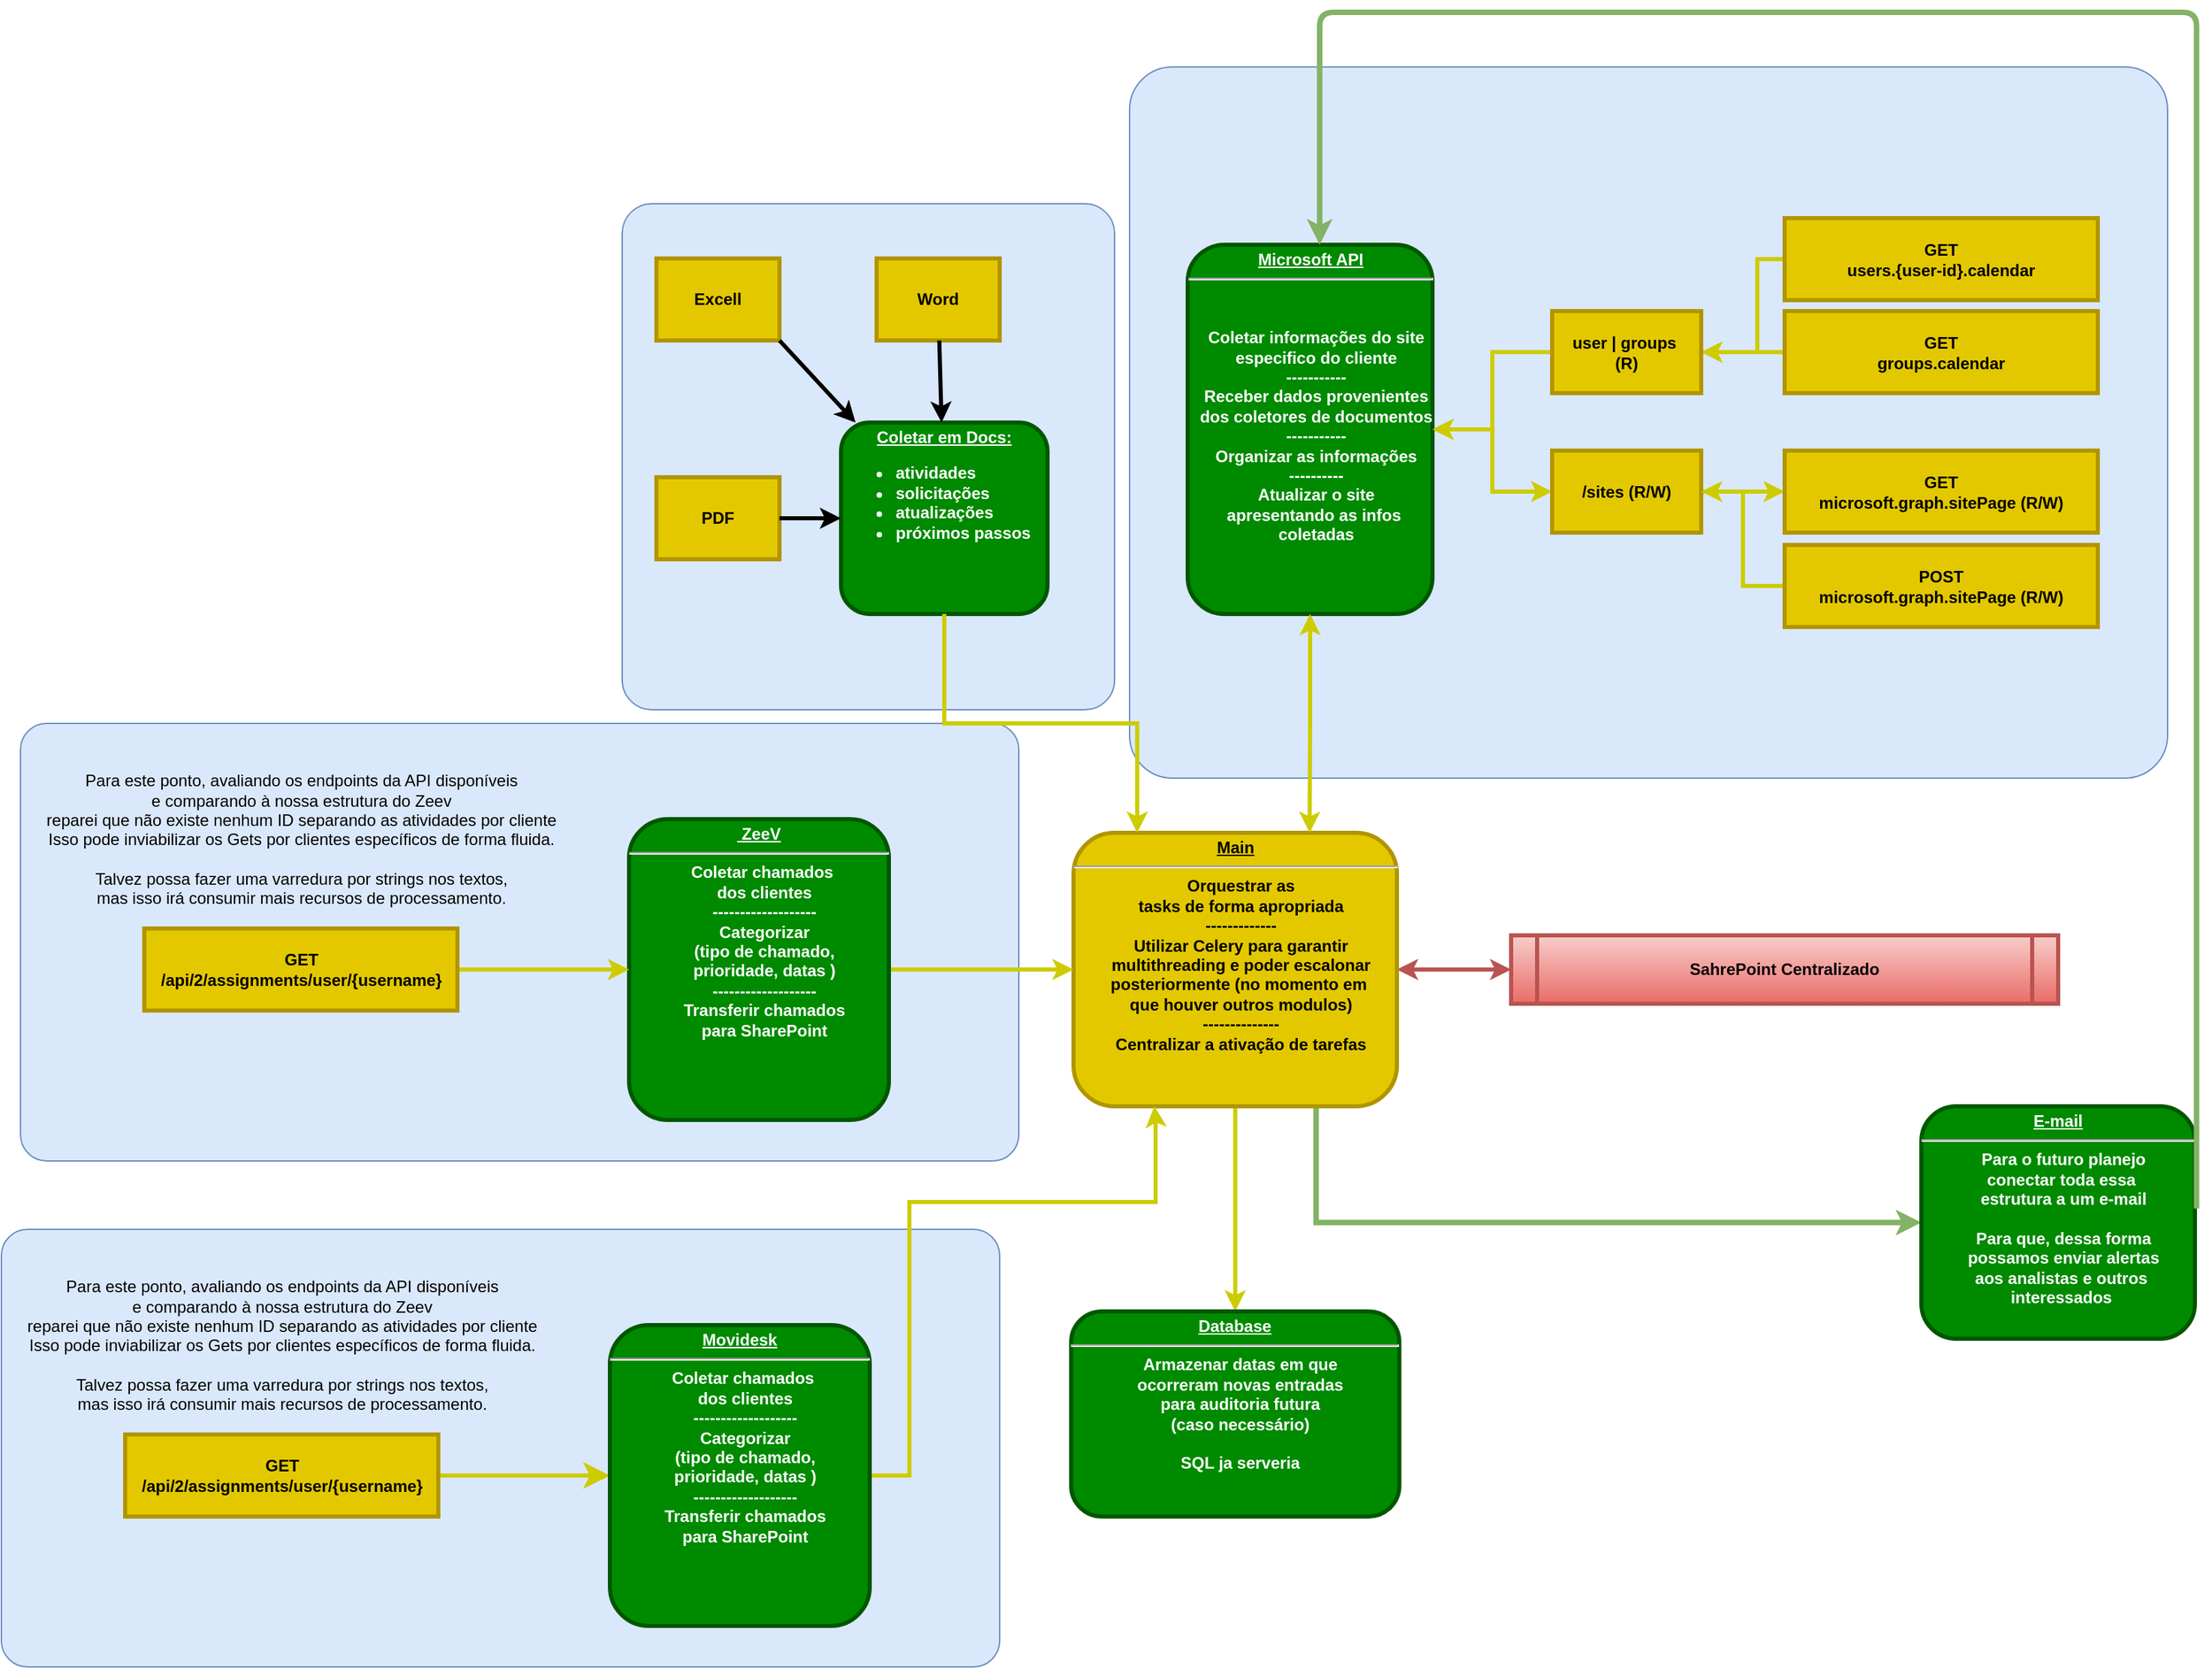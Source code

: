 <mxfile version="26.2.2">
  <diagram name="Page-1" id="c7558073-3199-34d8-9f00-42111426c3f3">
    <mxGraphModel dx="2366" dy="1011" grid="1" gridSize="10" guides="1" tooltips="1" connect="1" arrows="1" fold="1" page="1" pageScale="1" pageWidth="826" pageHeight="1169" background="none" math="0" shadow="0">
      <root>
        <mxCell id="0" />
        <mxCell id="1" parent="0" />
        <mxCell id="Nzy61xiK_Wry65fHq-do-98" value="" style="rounded=1;whiteSpace=wrap;html=1;arcSize=6;fillColor=#dae8fc;strokeColor=#6c8ebf;fontColor=#000000;" parent="1" vertex="1">
          <mxGeometry x="-506" y="550" width="730" height="320" as="geometry" />
        </mxCell>
        <mxCell id="t6GLwA7AJKDqOUCnaVTW-121" value="" style="rounded=1;whiteSpace=wrap;html=1;arcSize=6;fillColor=#dae8fc;strokeColor=#6c8ebf;" parent="1" vertex="1">
          <mxGeometry x="305" y="70" width="759" height="520" as="geometry" />
        </mxCell>
        <mxCell id="t6GLwA7AJKDqOUCnaVTW-120" value="" style="rounded=1;whiteSpace=wrap;html=1;arcSize=6;fillColor=#dae8fc;strokeColor=#6c8ebf;fontColor=#000000;" parent="1" vertex="1">
          <mxGeometry x="-66" y="170" width="360" height="370" as="geometry" />
        </mxCell>
        <mxCell id="2" value="&lt;p style=&quot;margin: 0px; margin-top: 4px; text-align: center; text-decoration: underline;&quot;&gt;&lt;span style=&quot;background-color: transparent;&quot;&gt;Coletar em Docs:&lt;/span&gt;&lt;/p&gt;&lt;ul&gt;&lt;li style=&quot;text-align: left;&quot;&gt;&lt;span style=&quot;background-color: transparent;&quot;&gt;atividades&lt;/span&gt;&lt;/li&gt;&lt;li style=&quot;text-align: left;&quot;&gt;&lt;span style=&quot;background-color: transparent;&quot;&gt;solicitações&lt;/span&gt;&lt;/li&gt;&lt;li style=&quot;text-align: left;&quot;&gt;&lt;span style=&quot;background-color: transparent;&quot;&gt;atualizações&lt;/span&gt;&lt;/li&gt;&lt;li style=&quot;text-align: left;&quot;&gt;&lt;span style=&quot;background-color: transparent;&quot;&gt;próximos passos&lt;/span&gt;&lt;/li&gt;&lt;/ul&gt;&lt;br&gt;&lt;p&gt;&lt;/p&gt;" style="verticalAlign=middle;align=center;overflow=fill;fontSize=12;fontFamily=Helvetica;html=1;rounded=1;fontStyle=1;strokeWidth=3;fillColor=#008a00;strokeColor=#005700;fontColor=#FFFFFF;" parent="1" vertex="1">
          <mxGeometry x="94" y="330" width="151" height="140" as="geometry" />
        </mxCell>
        <mxCell id="3" value="Word" style="whiteSpace=wrap;align=center;verticalAlign=middle;fontStyle=1;strokeWidth=3;fillColor=#e3c800;fontColor=#000000;strokeColor=#B09500;" parent="1" vertex="1">
          <mxGeometry x="120" y="210" width="90" height="60" as="geometry" />
        </mxCell>
        <mxCell id="4" value="PDF" style="whiteSpace=wrap;align=center;verticalAlign=middle;fontStyle=1;strokeWidth=3;fillColor=#e3c800;fontColor=#000000;strokeColor=#B09500;" parent="1" vertex="1">
          <mxGeometry x="-41" y="370" width="90" height="60" as="geometry" />
        </mxCell>
        <mxCell id="Nzy61xiK_Wry65fHq-do-108" style="edgeStyle=orthogonalEdgeStyle;rounded=0;orthogonalLoop=1;jettySize=auto;html=1;strokeWidth=3;startArrow=classic;startFill=1;strokeColor=#b85450;fillColor=#f8cecc;gradientColor=#ea6b66;fontColor=#000000;" parent="1" source="5" target="7" edge="1">
          <mxGeometry relative="1" as="geometry" />
        </mxCell>
        <mxCell id="5" value="SahrePoint Centralizado" style="shape=process;whiteSpace=wrap;align=center;verticalAlign=middle;size=0.048;fontStyle=1;strokeWidth=3;fillColor=#f8cecc;gradientColor=#ea6b66;strokeColor=#b85450;fontColor=#000000;" parent="1" vertex="1">
          <mxGeometry x="584.0" y="705" width="400" height="50" as="geometry" />
        </mxCell>
        <mxCell id="Nzy61xiK_Wry65fHq-do-100" style="edgeStyle=orthogonalEdgeStyle;rounded=0;orthogonalLoop=1;jettySize=auto;html=1;exitX=0.75;exitY=1;exitDx=0;exitDy=0;entryX=0;entryY=0.5;entryDx=0;entryDy=0;strokeColor=#82b366;strokeWidth=4;fillColor=#d5e8d4;gradientColor=#97d077;fontColor=#000000;" parent="1" source="7" target="10" edge="1">
          <mxGeometry relative="1" as="geometry">
            <Array as="points">
              <mxPoint x="441" y="915" />
            </Array>
          </mxGeometry>
        </mxCell>
        <mxCell id="Nzy61xiK_Wry65fHq-do-103" style="edgeStyle=orthogonalEdgeStyle;rounded=0;orthogonalLoop=1;jettySize=auto;html=1;entryX=0.5;entryY=0;entryDx=0;entryDy=0;strokeWidth=3;fontColor=#000000;strokeColor=#CCCC00;" parent="1" source="7" target="Nzy61xiK_Wry65fHq-do-87" edge="1">
          <mxGeometry relative="1" as="geometry" />
        </mxCell>
        <mxCell id="7" value="&lt;p style=&quot;margin: 0px; margin-top: 4px; text-align: center; text-decoration: underline;&quot;&gt;&lt;strong&gt;Main&lt;/strong&gt;&lt;/p&gt;&lt;hr&gt;&lt;p style=&quot;margin: 0px; margin-left: 8px;&quot;&gt;&lt;span style=&quot;background-color: transparent;&quot;&gt;Orquestrar as&lt;br&gt;tasks de forma apropriada&lt;br&gt;-------------&lt;br&gt;Utilizar Celery para garantir&lt;br&gt;multithreading e poder escalonar&lt;br&gt;posteriormente (no momento em&amp;nbsp;&lt;br&gt;que houver outros modulos)&lt;br&gt;--------------&lt;br&gt;Centralizar a ativação de tarefas&lt;/span&gt;&lt;/p&gt;" style="verticalAlign=middle;align=center;overflow=fill;fontSize=12;fontFamily=Helvetica;html=1;rounded=1;fontStyle=1;strokeWidth=3;fillColor=#e3c800;strokeColor=#B09500;fontColor=#000000;" parent="1" vertex="1">
          <mxGeometry x="264" y="630" width="236.5" height="200" as="geometry" />
        </mxCell>
        <mxCell id="G-wLNNY91AZwd_SBp9Xe-106" style="edgeStyle=orthogonalEdgeStyle;rounded=0;orthogonalLoop=1;jettySize=auto;html=1;strokeWidth=3;startArrow=classic;startFill=1;fontColor=#000000;strokeColor=#CCCC00;" parent="1" source="8" target="G-wLNNY91AZwd_SBp9Xe-97" edge="1">
          <mxGeometry relative="1" as="geometry" />
        </mxCell>
        <mxCell id="8" value="&lt;p style=&quot;margin: 0px; margin-top: 4px; text-align: center; text-decoration: underline;&quot;&gt;&lt;strong&gt;Microsoft API&lt;/strong&gt;&lt;/p&gt;&lt;hr&gt;&lt;p style=&quot;margin: 0px; margin-left: 8px;&quot;&gt;&lt;br&gt;&lt;br&gt;Coletar informações do site&lt;br&gt;especifico do cliente&lt;br&gt;-----------&lt;br&gt;Receber dados provenientes&lt;br&gt;dos coletores de documentos&lt;br&gt;-----------&lt;br&gt;Organizar as informações&lt;br&gt;&lt;/p&gt;&lt;p style=&quot;margin: 0px; margin-left: 8px;&quot;&gt;----------&lt;/p&gt;&lt;p style=&quot;margin: 0px; margin-left: 8px;&quot;&gt;Atualizar o site&lt;br&gt;apresentando as infos&amp;nbsp;&lt;br&gt;coletadas&lt;/p&gt;" style="verticalAlign=middle;align=center;overflow=fill;fontSize=12;fontFamily=Helvetica;html=1;rounded=1;fontStyle=1;strokeWidth=3;fillColor=#008a00;strokeColor=#005700;fontColor=#FFFFFF;" parent="1" vertex="1">
          <mxGeometry x="347.5" y="200" width="179" height="270" as="geometry" />
        </mxCell>
        <mxCell id="KsxO16agAyIeRvrTX7ZI-98" style="edgeStyle=orthogonalEdgeStyle;rounded=0;orthogonalLoop=1;jettySize=auto;html=1;strokeWidth=3;entryX=0;entryY=0.5;entryDx=0;entryDy=0;fontColor=#000000;strokeColor=#CCCC00;" parent="1" source="9" target="7" edge="1">
          <mxGeometry relative="1" as="geometry">
            <mxPoint x="504" y="730" as="targetPoint" />
          </mxGeometry>
        </mxCell>
        <mxCell id="9" value="&lt;p style=&quot;margin: 0px; margin-top: 4px; text-align: center; text-decoration: underline;&quot;&gt;&lt;strong&gt;&amp;nbsp;ZeeV&lt;/strong&gt;&lt;/p&gt;&lt;hr&gt;&lt;p style=&quot;margin: 0px; margin-left: 8px;&quot;&gt;Coletar chamados&amp;nbsp;&lt;br&gt;dos clientes&lt;br&gt;-------------------&lt;br&gt;Categorizar&lt;br&gt;(tipo de chamado,&lt;br&gt;prioridade, datas )&lt;br&gt;-------------------&lt;br&gt;Transferir chamados &lt;br&gt;para SharePoint&lt;/p&gt;" style="verticalAlign=middle;align=center;overflow=fill;fontSize=12;fontFamily=Helvetica;html=1;rounded=1;fontStyle=1;strokeWidth=3;fillColor=#008a00;strokeColor=#005700;fontColor=#FFFFFF;" parent="1" vertex="1">
          <mxGeometry x="-61" y="620" width="190" height="220" as="geometry" />
        </mxCell>
        <mxCell id="10" value="&lt;p style=&quot;margin: 0px; margin-top: 4px; text-align: center; text-decoration: underline;&quot;&gt;&lt;strong&gt;E-mail&lt;br&gt;&lt;/strong&gt;&lt;/p&gt;&lt;hr&gt;&lt;p style=&quot;margin: 0px; margin-left: 8px;&quot;&gt;Para o futuro planejo&lt;br&gt;conectar toda essa&amp;nbsp;&lt;br&gt;estrutura a um e-mail&lt;br&gt;&lt;br&gt;Para que, dessa forma&lt;br&gt;possamos enviar alertas&lt;br&gt;aos analistas e outros&amp;nbsp;&lt;br&gt;interessados&amp;nbsp;&lt;/p&gt;" style="verticalAlign=middle;align=center;overflow=fill;fontSize=12;fontFamily=Helvetica;html=1;rounded=1;fontStyle=1;strokeWidth=3;fillColor=#008a00;strokeColor=#005700;fontColor=#ffffff;" parent="1" vertex="1">
          <mxGeometry x="884" y="830" width="200" height="170" as="geometry" />
        </mxCell>
        <mxCell id="36" value="" style="edgeStyle=none;noEdgeStyle=1;strokeColor=#000000;strokeWidth=3;fontColor=#000000;" parent="1" source="3" target="2" edge="1">
          <mxGeometry width="100" height="100" relative="1" as="geometry">
            <mxPoint x="-56" y="410" as="sourcePoint" />
            <mxPoint x="44" y="310" as="targetPoint" />
          </mxGeometry>
        </mxCell>
        <mxCell id="37" value="" style="edgeStyle=none;noEdgeStyle=1;strokeColor=#000000;strokeWidth=3;fontColor=#000000;" parent="1" source="4" target="2" edge="1">
          <mxGeometry width="100" height="100" relative="1" as="geometry">
            <mxPoint x="204" y="350" as="sourcePoint" />
            <mxPoint x="304" y="250" as="targetPoint" />
          </mxGeometry>
        </mxCell>
        <mxCell id="87" value="" style="edgeStyle=elbowEdgeStyle;elbow=vertical;strokeColor=#82b366;strokeWidth=4;entryX=0.5;entryY=0;entryDx=0;entryDy=0;exitX=1.006;exitY=0.44;exitDx=0;exitDy=0;exitPerimeter=0;fillColor=#d5e8d4;gradientColor=#97d077;" parent="1" source="10" edge="1">
          <mxGeometry width="100" height="100" relative="1" as="geometry">
            <mxPoint x="1091" y="965" as="sourcePoint" />
            <mxPoint x="444" y="200" as="targetPoint" />
            <Array as="points">
              <mxPoint x="1431" y="30" />
            </Array>
          </mxGeometry>
        </mxCell>
        <mxCell id="t6GLwA7AJKDqOUCnaVTW-122" value="Excell" style="whiteSpace=wrap;align=center;verticalAlign=middle;fontStyle=1;strokeWidth=3;fillColor=#e3c800;fontColor=#000000;strokeColor=#B09500;" parent="1" vertex="1">
          <mxGeometry x="-41" y="210" width="90" height="60" as="geometry" />
        </mxCell>
        <mxCell id="t6GLwA7AJKDqOUCnaVTW-123" value="" style="edgeStyle=none;noEdgeStyle=1;strokeColor=#000000;strokeWidth=3;exitX=1;exitY=1;exitDx=0;exitDy=0;fontColor=#000000;" parent="1" source="t6GLwA7AJKDqOUCnaVTW-122" target="2" edge="1">
          <mxGeometry width="100" height="100" relative="1" as="geometry">
            <mxPoint x="200" y="311" as="sourcePoint" />
            <mxPoint x="200" y="361" as="targetPoint" />
          </mxGeometry>
        </mxCell>
        <mxCell id="G-wLNNY91AZwd_SBp9Xe-105" value="" style="edgeStyle=orthogonalEdgeStyle;rounded=0;orthogonalLoop=1;jettySize=auto;html=1;strokeWidth=3;startArrow=none;startFill=0;exitX=1;exitY=0.5;exitDx=0;exitDy=0;fontColor=#000000;strokeColor=#CCCC00;" parent="1" source="G-wLNNY91AZwd_SBp9Xe-97" target="G-wLNNY91AZwd_SBp9Xe-98" edge="1">
          <mxGeometry relative="1" as="geometry">
            <mxPoint x="744" y="380.5" as="sourcePoint" />
          </mxGeometry>
        </mxCell>
        <mxCell id="G-wLNNY91AZwd_SBp9Xe-97" value="/sites (R/W)" style="whiteSpace=wrap;align=center;verticalAlign=middle;fontStyle=1;strokeWidth=3;fillColor=#e3c800;fontColor=#000000;strokeColor=#B09500;" parent="1" vertex="1">
          <mxGeometry x="614" y="350.5" width="109" height="60" as="geometry" />
        </mxCell>
        <mxCell id="G-wLNNY91AZwd_SBp9Xe-98" value="GET&#xa;microsoft.graph.sitePage (R/W)" style="whiteSpace=wrap;align=center;verticalAlign=middle;fontStyle=1;strokeWidth=3;fillColor=#e3c800;fontColor=#000000;strokeColor=#B09500;" parent="1" vertex="1">
          <mxGeometry x="784" y="350.5" width="229" height="60" as="geometry" />
        </mxCell>
        <mxCell id="Nzy61xiK_Wry65fHq-do-107" style="edgeStyle=orthogonalEdgeStyle;rounded=0;orthogonalLoop=1;jettySize=auto;html=1;entryX=1;entryY=0.5;entryDx=0;entryDy=0;strokeWidth=3;fontColor=#000000;strokeColor=#CCCC00;" parent="1" source="G-wLNNY91AZwd_SBp9Xe-100" target="G-wLNNY91AZwd_SBp9Xe-97" edge="1">
          <mxGeometry relative="1" as="geometry" />
        </mxCell>
        <mxCell id="G-wLNNY91AZwd_SBp9Xe-100" value="POST&#xa;microsoft.graph.sitePage (R/W)" style="whiteSpace=wrap;align=center;verticalAlign=middle;fontStyle=1;strokeWidth=3;fillColor=#e3c800;fontColor=#000000;strokeColor=#B09500;" parent="1" vertex="1">
          <mxGeometry x="784" y="419.5" width="229" height="60" as="geometry" />
        </mxCell>
        <mxCell id="G-wLNNY91AZwd_SBp9Xe-107" style="edgeStyle=orthogonalEdgeStyle;rounded=0;orthogonalLoop=1;jettySize=auto;html=1;exitX=0.5;exitY=1;exitDx=0;exitDy=0;entryX=0.197;entryY=0;entryDx=0;entryDy=0;entryPerimeter=0;strokeWidth=3;fontColor=#000000;strokeColor=#CCCC00;" parent="1" source="2" target="7" edge="1">
          <mxGeometry relative="1" as="geometry" />
        </mxCell>
        <mxCell id="KsxO16agAyIeRvrTX7ZI-92" style="edgeStyle=orthogonalEdgeStyle;rounded=0;orthogonalLoop=1;jettySize=auto;html=1;entryX=0;entryY=0.5;entryDx=0;entryDy=0;strokeWidth=3;endArrow=none;startFill=1;startArrow=classic;fontColor=#000000;strokeColor=#CCCC00;" parent="1" source="KsxO16agAyIeRvrTX7ZI-87" target="KsxO16agAyIeRvrTX7ZI-88" edge="1">
          <mxGeometry relative="1" as="geometry">
            <mxPoint x="744" y="278.5" as="sourcePoint" />
            <Array as="points">
              <mxPoint x="764" y="278.5" />
              <mxPoint x="764" y="210.5" />
            </Array>
          </mxGeometry>
        </mxCell>
        <mxCell id="KsxO16agAyIeRvrTX7ZI-93" style="edgeStyle=orthogonalEdgeStyle;rounded=0;orthogonalLoop=1;jettySize=auto;html=1;strokeWidth=3;endArrow=none;startFill=1;startArrow=classic;fontColor=#000000;strokeColor=#CCCC00;" parent="1" source="KsxO16agAyIeRvrTX7ZI-87" target="KsxO16agAyIeRvrTX7ZI-90" edge="1">
          <mxGeometry relative="1" as="geometry">
            <mxPoint x="744" y="278.5" as="sourcePoint" />
          </mxGeometry>
        </mxCell>
        <mxCell id="Nzy61xiK_Wry65fHq-do-106" style="edgeStyle=orthogonalEdgeStyle;rounded=0;orthogonalLoop=1;jettySize=auto;html=1;strokeWidth=3;fontColor=#000000;strokeColor=#CCCC00;" parent="1" source="KsxO16agAyIeRvrTX7ZI-87" target="8" edge="1">
          <mxGeometry relative="1" as="geometry" />
        </mxCell>
        <mxCell id="KsxO16agAyIeRvrTX7ZI-87" value="user | groups &#xa;(R)" style="whiteSpace=wrap;align=center;verticalAlign=middle;fontStyle=1;strokeWidth=3;fillColor=#e3c800;fontColor=#000000;strokeColor=#B09500;" parent="1" vertex="1">
          <mxGeometry x="614" y="248.5" width="109" height="60" as="geometry" />
        </mxCell>
        <mxCell id="KsxO16agAyIeRvrTX7ZI-88" value="GET&#xa;users.{user-id}.calendar" style="whiteSpace=wrap;align=center;verticalAlign=middle;fontStyle=1;strokeWidth=3;fillColor=#e3c800;fontColor=#000000;strokeColor=#B09500;" parent="1" vertex="1">
          <mxGeometry x="784" y="180.5" width="229" height="60" as="geometry" />
        </mxCell>
        <mxCell id="KsxO16agAyIeRvrTX7ZI-90" value="GET&#xa;groups.calendar" style="whiteSpace=wrap;align=center;verticalAlign=middle;fontStyle=1;strokeWidth=3;fillColor=#e3c800;fontColor=#000000;strokeColor=#B09500;" parent="1" vertex="1">
          <mxGeometry x="784" y="248.5" width="229" height="60" as="geometry" />
        </mxCell>
        <mxCell id="Nzy61xiK_Wry65fHq-do-87" value="&lt;p style=&quot;margin: 0px; margin-top: 4px; text-align: center; text-decoration: underline;&quot;&gt;&lt;strong&gt;Database&lt;/strong&gt;&lt;/p&gt;&lt;hr&gt;&lt;p style=&quot;margin: 0px; margin-left: 8px;&quot;&gt;Armazenar datas em que&lt;br&gt;ocorreram novas entradas&lt;br&gt;para auditoria futura&lt;br&gt;(caso necessário)&lt;/p&gt;&lt;p style=&quot;margin: 0px; margin-left: 8px;&quot;&gt;&lt;br&gt;&lt;/p&gt;&lt;p style=&quot;margin: 0px; margin-left: 8px;&quot;&gt;SQL ja serveria&lt;/p&gt;" style="verticalAlign=middle;align=center;overflow=fill;fontSize=12;fontFamily=Helvetica;html=1;rounded=1;fontStyle=1;strokeWidth=3;fillColor=#008a00;strokeColor=#005700;fontColor=#FFFFFF;" parent="1" vertex="1">
          <mxGeometry x="262.25" y="980" width="240" height="150" as="geometry" />
        </mxCell>
        <mxCell id="Nzy61xiK_Wry65fHq-do-93" style="edgeStyle=orthogonalEdgeStyle;rounded=0;orthogonalLoop=1;jettySize=auto;html=1;strokeWidth=3;fontColor=#000000;strokeColor=#CCCC00;" parent="1" source="Nzy61xiK_Wry65fHq-do-90" target="9" edge="1">
          <mxGeometry relative="1" as="geometry" />
        </mxCell>
        <mxCell id="Nzy61xiK_Wry65fHq-do-90" value="GET&#xa;/api/2/assignments/user/{username}" style="whiteSpace=wrap;align=center;verticalAlign=middle;fontStyle=1;strokeWidth=3;fillColor=#e3c800;fontColor=#000000;strokeColor=#B09500;" parent="1" vertex="1">
          <mxGeometry x="-415.5" y="700" width="229" height="60" as="geometry" />
        </mxCell>
        <mxCell id="Nzy61xiK_Wry65fHq-do-92" value="Para este ponto, avaliando os endpoints da API disponíveis&lt;br&gt;e comparando à nossa estrutura do Zeev&lt;br&gt;reparei que não existe nenhum ID separando as atividades por cliente&lt;br&gt;Isso pode inviabilizar os Gets por clientes específicos de forma fluida.&lt;br&gt;&lt;br&gt;Talvez possa fazer uma varredura por strings nos textos,&lt;br&gt;mas isso irá consumir mais recursos de processamento." style="text;html=1;align=center;verticalAlign=middle;resizable=0;points=[];autosize=1;strokeColor=none;fillColor=none;fontColor=#000000;" parent="1" vertex="1">
          <mxGeometry x="-501" y="580" width="400" height="110" as="geometry" />
        </mxCell>
        <mxCell id="Nzy61xiK_Wry65fHq-do-94" style="edgeStyle=orthogonalEdgeStyle;rounded=0;orthogonalLoop=1;jettySize=auto;html=1;entryX=0.73;entryY=0;entryDx=0;entryDy=0;entryPerimeter=0;strokeWidth=3;startArrow=classic;startFill=1;fontColor=#000000;strokeColor=#CCCC00;" parent="1" source="8" target="7" edge="1">
          <mxGeometry relative="1" as="geometry" />
        </mxCell>
        <mxCell id="RApJICq2-Tc3ue1AQRtq-87" value="" style="rounded=1;whiteSpace=wrap;html=1;arcSize=6;fillColor=#dae8fc;strokeColor=#6c8ebf;fontColor=#000000;" vertex="1" parent="1">
          <mxGeometry x="-520" y="920" width="730" height="320" as="geometry" />
        </mxCell>
        <mxCell id="RApJICq2-Tc3ue1AQRtq-88" value="Para este ponto, avaliando os endpoints da API disponíveis&lt;br&gt;e comparando à nossa estrutura do Zeev&lt;br&gt;reparei que não existe nenhum ID separando as atividades por cliente&lt;br&gt;Isso pode inviabilizar os Gets por clientes específicos de forma fluida.&lt;br&gt;&lt;br&gt;Talvez possa fazer uma varredura por strings nos textos,&lt;br&gt;mas isso irá consumir mais recursos de processamento." style="text;html=1;align=center;verticalAlign=middle;resizable=0;points=[];autosize=1;strokeColor=none;fillColor=none;fontColor=#000000;" vertex="1" parent="1">
          <mxGeometry x="-515" y="950" width="400" height="110" as="geometry" />
        </mxCell>
        <mxCell id="RApJICq2-Tc3ue1AQRtq-92" style="edgeStyle=orthogonalEdgeStyle;rounded=0;orthogonalLoop=1;jettySize=auto;html=1;endSize=10;strokeWidth=3;strokeColor=#CCCC00;" edge="1" parent="1" source="RApJICq2-Tc3ue1AQRtq-89" target="RApJICq2-Tc3ue1AQRtq-90">
          <mxGeometry relative="1" as="geometry" />
        </mxCell>
        <mxCell id="RApJICq2-Tc3ue1AQRtq-89" value="GET&#xa;/api/2/assignments/user/{username}" style="whiteSpace=wrap;align=center;verticalAlign=middle;fontStyle=1;strokeWidth=3;fillColor=#e3c800;fontColor=#000000;strokeColor=#B09500;" vertex="1" parent="1">
          <mxGeometry x="-429.5" y="1070" width="229" height="60" as="geometry" />
        </mxCell>
        <mxCell id="RApJICq2-Tc3ue1AQRtq-91" style="edgeStyle=orthogonalEdgeStyle;rounded=0;orthogonalLoop=1;jettySize=auto;html=1;exitX=1;exitY=0.5;exitDx=0;exitDy=0;strokeWidth=3;entryX=0.25;entryY=1;entryDx=0;entryDy=0;strokeColor=#CCCC00;" edge="1" parent="1" source="RApJICq2-Tc3ue1AQRtq-90" target="7">
          <mxGeometry relative="1" as="geometry">
            <mxPoint x="324" y="840" as="targetPoint" />
            <Array as="points">
              <mxPoint x="144" y="1100" />
              <mxPoint x="144" y="900" />
              <mxPoint x="324" y="900" />
              <mxPoint x="324" y="840" />
            </Array>
          </mxGeometry>
        </mxCell>
        <mxCell id="RApJICq2-Tc3ue1AQRtq-90" value="&lt;p style=&quot;margin: 0px; margin-top: 4px; text-align: center; text-decoration: underline;&quot;&gt;&lt;strong&gt;Movidesk&lt;/strong&gt;&lt;/p&gt;&lt;hr&gt;&lt;p style=&quot;margin: 0px; margin-left: 8px;&quot;&gt;Coletar chamados&amp;nbsp;&lt;br&gt;dos clientes&lt;br&gt;-------------------&lt;br&gt;Categorizar&lt;br&gt;(tipo de chamado,&lt;br&gt;prioridade, datas )&lt;br&gt;-------------------&lt;br&gt;Transferir chamados &lt;br&gt;para SharePoint&lt;/p&gt;" style="verticalAlign=middle;align=center;overflow=fill;fontSize=12;fontFamily=Helvetica;html=1;rounded=1;fontStyle=1;strokeWidth=3;fillColor=#008a00;strokeColor=#005700;fontColor=#FFFFFF;" vertex="1" parent="1">
          <mxGeometry x="-75" y="990" width="190" height="220" as="geometry" />
        </mxCell>
      </root>
    </mxGraphModel>
  </diagram>
</mxfile>

